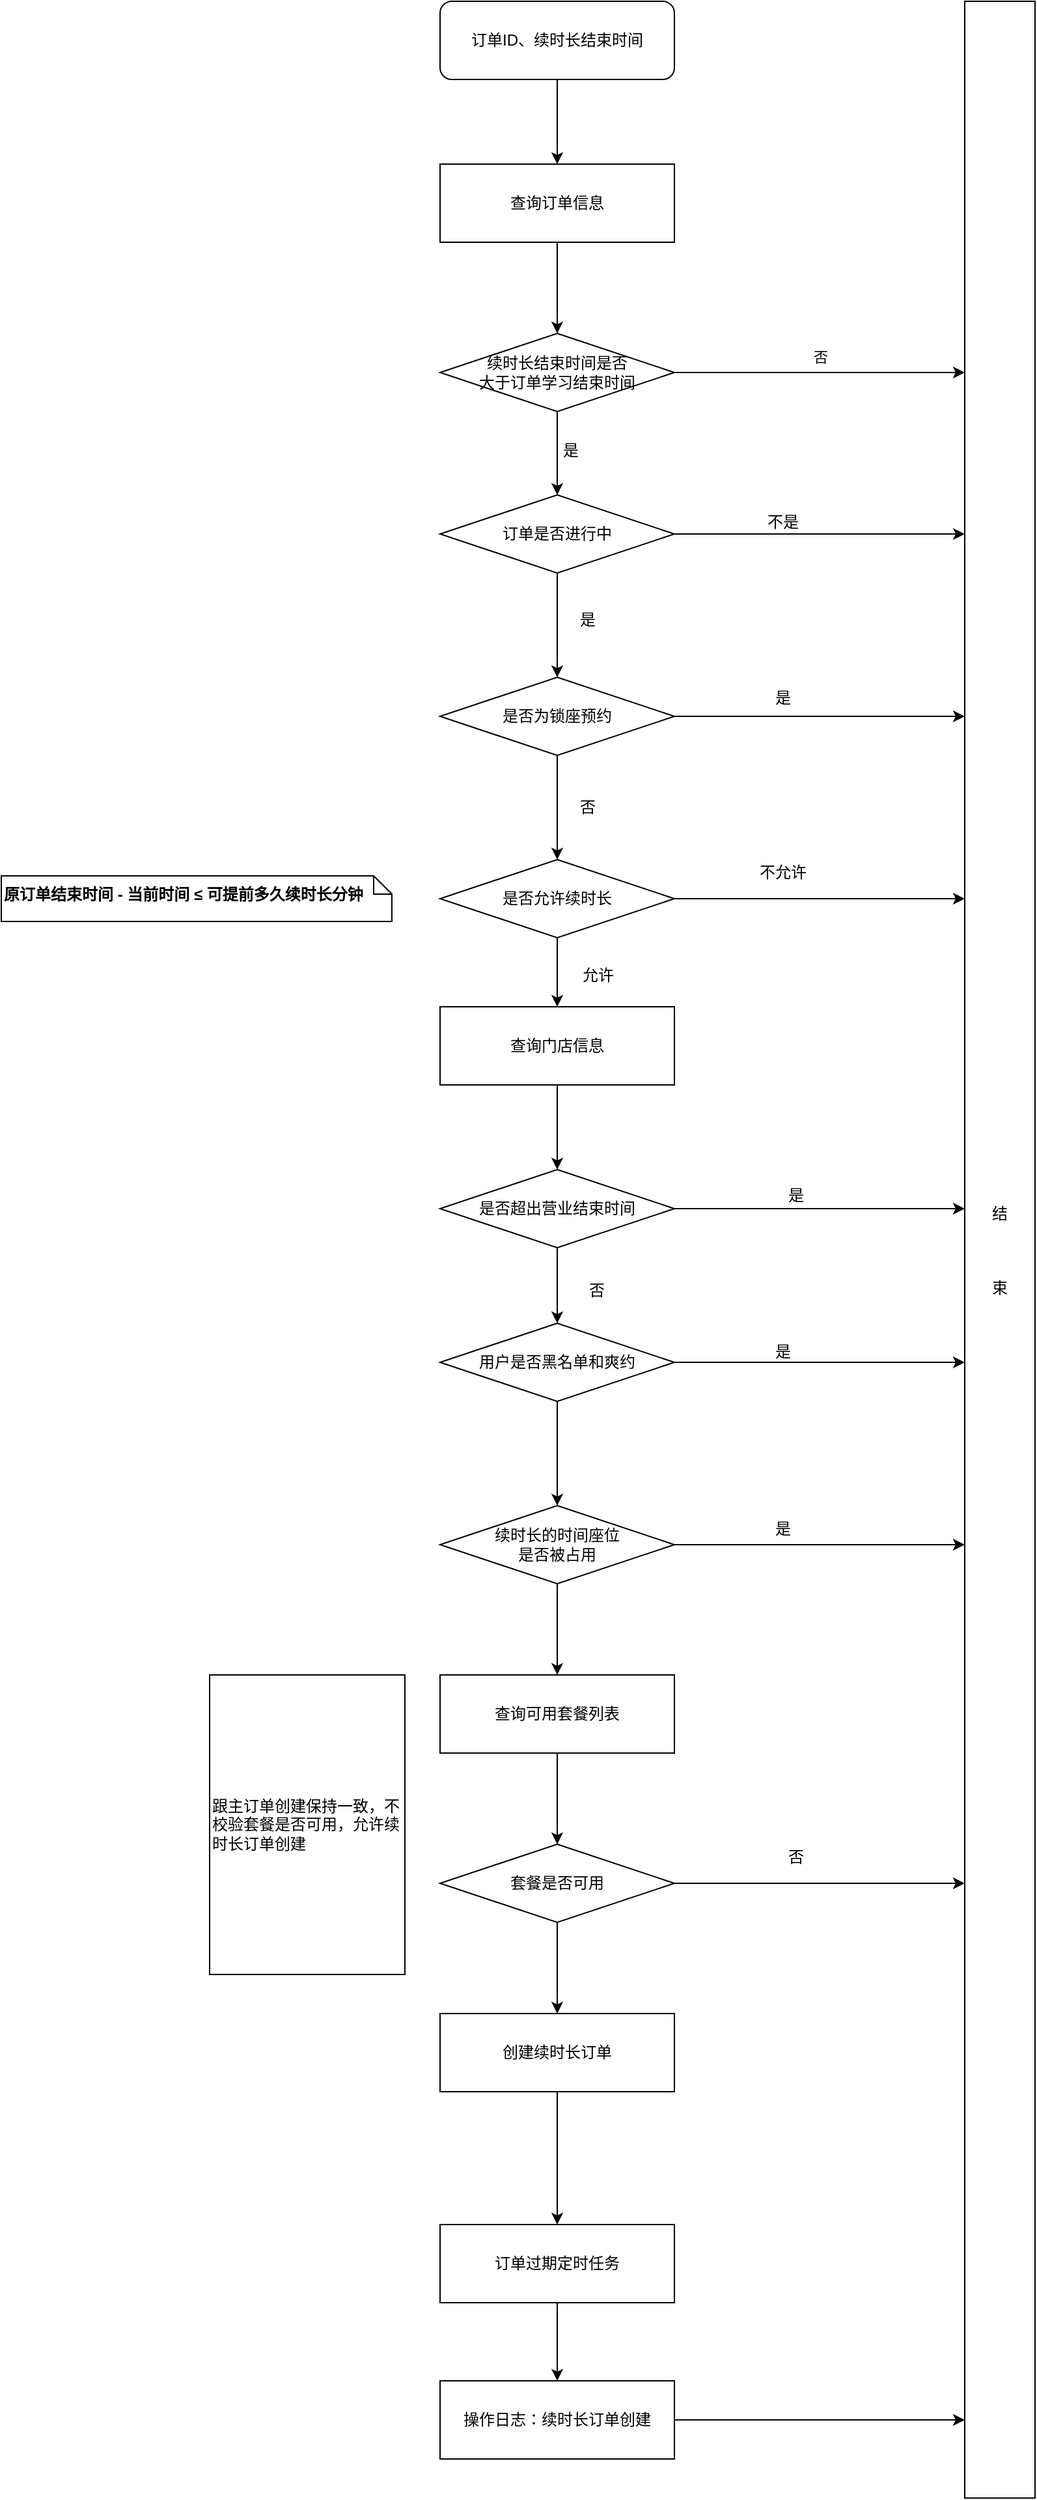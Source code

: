 <mxfile version="21.8.2" type="github">
  <diagram name="第 1 页" id="c5xBm23bdEgAW4D4otEW">
    <mxGraphModel dx="780" dy="2772" grid="1" gridSize="10" guides="1" tooltips="1" connect="1" arrows="1" fold="1" page="1" pageScale="1" pageWidth="827" pageHeight="1169" math="0" shadow="0">
      <root>
        <mxCell id="0" />
        <mxCell id="1" parent="0" />
        <mxCell id="jKxlC3RS6DoU-eSakAqV-1" style="edgeStyle=orthogonalEdgeStyle;rounded=0;orthogonalLoop=1;jettySize=auto;html=1;entryX=0.5;entryY=0;entryDx=0;entryDy=0;" parent="1" source="jKxlC3RS6DoU-eSakAqV-2" target="jKxlC3RS6DoU-eSakAqV-4" edge="1">
          <mxGeometry relative="1" as="geometry" />
        </mxCell>
        <mxCell id="jKxlC3RS6DoU-eSakAqV-2" value="订单ID、续时长结束时间" style="rounded=1;whiteSpace=wrap;html=1;" parent="1" diagramCategory="general" diagramName="RoundedRectangle" vertex="1">
          <mxGeometry x="337" y="-2307" width="180" height="60" as="geometry" />
        </mxCell>
        <mxCell id="jKxlC3RS6DoU-eSakAqV-3" style="edgeStyle=orthogonalEdgeStyle;rounded=0;orthogonalLoop=1;jettySize=auto;html=1;" parent="1" source="jKxlC3RS6DoU-eSakAqV-4" target="jKxlC3RS6DoU-eSakAqV-9" edge="1">
          <mxGeometry relative="1" as="geometry" />
        </mxCell>
        <mxCell id="jKxlC3RS6DoU-eSakAqV-4" value="查询订单信息" style="rounded=0;whiteSpace=wrap;html=1;" parent="1" diagramCategory="general" diagramName="Rectangle" vertex="1">
          <mxGeometry x="337" y="-2182" width="180" height="60" as="geometry" />
        </mxCell>
        <mxCell id="jKxlC3RS6DoU-eSakAqV-5" value="&lt;span style&gt;&lt;font style=&quot;font-size: 12px;&quot;&gt;原订单结束时间 - 当前时间 ≤ 可提前多久续时长分钟&lt;/font&gt;&lt;br /&gt;&lt;/span&gt;" style="shape=note;whiteSpace=wrap;html=1;size=14;verticalAlign=middle;align=left;spacingTop=-6;fontStyle=1" parent="1" diagramCategory="uml" diagramName="Note" vertex="1">
          <mxGeometry y="-1635.5" width="300" height="35" as="geometry" />
        </mxCell>
        <mxCell id="jKxlC3RS6DoU-eSakAqV-6" style="edgeStyle=orthogonalEdgeStyle;rounded=0;orthogonalLoop=1;jettySize=auto;html=1;" parent="1" source="jKxlC3RS6DoU-eSakAqV-9" target="jKxlC3RS6DoU-eSakAqV-29" edge="1">
          <mxGeometry relative="1" as="geometry">
            <Array as="points">
              <mxPoint x="640" y="-2022" />
              <mxPoint x="640" y="-2022" />
            </Array>
          </mxGeometry>
        </mxCell>
        <mxCell id="jKxlC3RS6DoU-eSakAqV-7" value="否" style="edgeLabel;html=1;align=center;verticalAlign=middle;resizable=0;points=[];" parent="jKxlC3RS6DoU-eSakAqV-6" connectable="0" vertex="1">
          <mxGeometry x="-0.034" y="2" relative="1" as="geometry">
            <mxPoint x="3.76" y="-10.03" as="offset" />
          </mxGeometry>
        </mxCell>
        <mxCell id="jKxlC3RS6DoU-eSakAqV-8" style="edgeStyle=orthogonalEdgeStyle;rounded=0;orthogonalLoop=1;jettySize=auto;html=1;entryX=0.5;entryY=0;entryDx=0;entryDy=0;" parent="1" source="jKxlC3RS6DoU-eSakAqV-9" target="jKxlC3RS6DoU-eSakAqV-21" edge="1">
          <mxGeometry relative="1" as="geometry" />
        </mxCell>
        <mxCell id="jKxlC3RS6DoU-eSakAqV-9" value="续时长结束时间是否&lt;br /&gt;大于订单学习结束时间" style="rhombus;whiteSpace=wrap;html=1;" parent="1" diagramCategory="general" diagramName="Diamond" vertex="1">
          <mxGeometry x="337" y="-2052" width="180" height="60" as="geometry" />
        </mxCell>
        <mxCell id="jKxlC3RS6DoU-eSakAqV-11" value="" style="edgeStyle=orthogonalEdgeStyle;rounded=0;orthogonalLoop=1;jettySize=auto;html=1;" parent="1" source="jKxlC3RS6DoU-eSakAqV-12" target="jKxlC3RS6DoU-eSakAqV-15" edge="1">
          <mxGeometry relative="1" as="geometry" />
        </mxCell>
        <mxCell id="jKxlC3RS6DoU-eSakAqV-55" style="edgeStyle=orthogonalEdgeStyle;rounded=0;orthogonalLoop=1;jettySize=auto;html=1;" parent="1" source="jKxlC3RS6DoU-eSakAqV-12" target="jKxlC3RS6DoU-eSakAqV-29" edge="1">
          <mxGeometry relative="1" as="geometry">
            <Array as="points">
              <mxPoint x="680" y="-1262" />
              <mxPoint x="680" y="-1262" />
            </Array>
          </mxGeometry>
        </mxCell>
        <mxCell id="jKxlC3RS6DoU-eSakAqV-12" value="用户是否黑名单和爽约" style="rhombus;whiteSpace=wrap;html=1;" parent="1" diagramCategory="general" diagramName="Diamond" vertex="1">
          <mxGeometry x="337" y="-1292" width="180" height="60" as="geometry" />
        </mxCell>
        <mxCell id="jKxlC3RS6DoU-eSakAqV-13" style="edgeStyle=orthogonalEdgeStyle;rounded=0;orthogonalLoop=1;jettySize=auto;html=1;" parent="1" source="jKxlC3RS6DoU-eSakAqV-15" target="jKxlC3RS6DoU-eSakAqV-29" edge="1">
          <mxGeometry relative="1" as="geometry">
            <Array as="points">
              <mxPoint x="790" y="-1122" />
              <mxPoint x="790" y="-1122" />
            </Array>
          </mxGeometry>
        </mxCell>
        <mxCell id="jKxlC3RS6DoU-eSakAqV-14" style="edgeStyle=orthogonalEdgeStyle;rounded=0;orthogonalLoop=1;jettySize=auto;html=1;" parent="1" source="jKxlC3RS6DoU-eSakAqV-15" target="jKxlC3RS6DoU-eSakAqV-43" edge="1">
          <mxGeometry relative="1" as="geometry" />
        </mxCell>
        <mxCell id="jKxlC3RS6DoU-eSakAqV-15" value="续时长的时间座位&lt;br /&gt;是否被占用" style="rhombus;whiteSpace=wrap;html=1;" parent="1" diagramCategory="general" diagramName="Diamond" vertex="1">
          <mxGeometry x="337" y="-1152" width="180" height="60" as="geometry" />
        </mxCell>
        <mxCell id="jKxlC3RS6DoU-eSakAqV-16" value="是" style="text;html=1;align=center;verticalAlign=middle;resizable=0;points=[];autosize=1;" parent="1" vertex="1">
          <mxGeometry x="417" y="-1908" width="40" height="20" as="geometry" />
        </mxCell>
        <mxCell id="jKxlC3RS6DoU-eSakAqV-17" style="edgeStyle=orthogonalEdgeStyle;rounded=0;orthogonalLoop=1;jettySize=auto;html=1;" parent="1" source="jKxlC3RS6DoU-eSakAqV-18" target="jKxlC3RS6DoU-eSakAqV-34" edge="1">
          <mxGeometry relative="1" as="geometry" />
        </mxCell>
        <mxCell id="jKxlC3RS6DoU-eSakAqV-18" value="&lt;div style&gt;&lt;span style=&quot;background-color: initial;&quot;&gt;查询门店信息&lt;/span&gt;&lt;/div&gt;" style="rounded=0;whiteSpace=wrap;html=1;align=center;" parent="1" diagramCategory="general" diagramName="Rectangle" vertex="1">
          <mxGeometry x="337" y="-1535" width="180" height="60" as="geometry" />
        </mxCell>
        <mxCell id="jKxlC3RS6DoU-eSakAqV-20" value="" style="edgeStyle=orthogonalEdgeStyle;rounded=0;orthogonalLoop=1;jettySize=auto;html=1;" parent="1" source="jKxlC3RS6DoU-eSakAqV-21" target="jKxlC3RS6DoU-eSakAqV-24" edge="1">
          <mxGeometry relative="1" as="geometry" />
        </mxCell>
        <mxCell id="jKxlC3RS6DoU-eSakAqV-51" style="edgeStyle=orthogonalEdgeStyle;rounded=0;orthogonalLoop=1;jettySize=auto;html=1;" parent="1" source="jKxlC3RS6DoU-eSakAqV-21" target="jKxlC3RS6DoU-eSakAqV-29" edge="1">
          <mxGeometry relative="1" as="geometry">
            <Array as="points">
              <mxPoint x="680" y="-1898" />
              <mxPoint x="680" y="-1898" />
            </Array>
          </mxGeometry>
        </mxCell>
        <mxCell id="jKxlC3RS6DoU-eSakAqV-21" value="订单是否进行中" style="rhombus;whiteSpace=wrap;html=1;" parent="1" diagramCategory="general" diagramName="Diamond" vertex="1">
          <mxGeometry x="337" y="-1928" width="180" height="60" as="geometry" />
        </mxCell>
        <mxCell id="jKxlC3RS6DoU-eSakAqV-23" value="" style="edgeStyle=orthogonalEdgeStyle;rounded=0;orthogonalLoop=1;jettySize=auto;html=1;" parent="1" source="jKxlC3RS6DoU-eSakAqV-24" target="jKxlC3RS6DoU-eSakAqV-27" edge="1">
          <mxGeometry relative="1" as="geometry" />
        </mxCell>
        <mxCell id="jKxlC3RS6DoU-eSakAqV-52" style="edgeStyle=orthogonalEdgeStyle;rounded=0;orthogonalLoop=1;jettySize=auto;html=1;" parent="1" source="jKxlC3RS6DoU-eSakAqV-24" target="jKxlC3RS6DoU-eSakAqV-29" edge="1">
          <mxGeometry relative="1" as="geometry">
            <Array as="points">
              <mxPoint x="710" y="-1758" />
              <mxPoint x="710" y="-1758" />
            </Array>
          </mxGeometry>
        </mxCell>
        <mxCell id="jKxlC3RS6DoU-eSakAqV-24" value="是否为锁座预约" style="rhombus;whiteSpace=wrap;html=1;" parent="1" diagramCategory="general" diagramName="Diamond" vertex="1">
          <mxGeometry x="337" y="-1788" width="180" height="60" as="geometry" />
        </mxCell>
        <mxCell id="jKxlC3RS6DoU-eSakAqV-26" style="edgeStyle=orthogonalEdgeStyle;rounded=0;orthogonalLoop=1;jettySize=auto;html=1;" parent="1" source="jKxlC3RS6DoU-eSakAqV-27" target="jKxlC3RS6DoU-eSakAqV-18" edge="1">
          <mxGeometry relative="1" as="geometry" />
        </mxCell>
        <mxCell id="jKxlC3RS6DoU-eSakAqV-53" style="edgeStyle=orthogonalEdgeStyle;rounded=0;orthogonalLoop=1;jettySize=auto;html=1;" parent="1" source="jKxlC3RS6DoU-eSakAqV-27" target="jKxlC3RS6DoU-eSakAqV-29" edge="1">
          <mxGeometry relative="1" as="geometry">
            <Array as="points">
              <mxPoint x="690" y="-1618" />
              <mxPoint x="690" y="-1618" />
            </Array>
          </mxGeometry>
        </mxCell>
        <mxCell id="jKxlC3RS6DoU-eSakAqV-27" value="是否允许续时长" style="rhombus;whiteSpace=wrap;html=1;" parent="1" diagramCategory="general" diagramName="Diamond" vertex="1">
          <mxGeometry x="337" y="-1648" width="180" height="60" as="geometry" />
        </mxCell>
        <mxCell id="jKxlC3RS6DoU-eSakAqV-28" value="是" style="text;html=1;align=center;verticalAlign=middle;resizable=0;points=[];autosize=1;" parent="1" vertex="1">
          <mxGeometry x="417" y="-1972" width="40" height="20" as="geometry" />
        </mxCell>
        <mxCell id="jKxlC3RS6DoU-eSakAqV-29" value="结&lt;br /&gt;&lt;br /&gt;&lt;br /&gt;&lt;br /&gt;束" style="rounded=0;whiteSpace=wrap;html=1;" parent="1" diagramCategory="general" diagramName="Rectangle" vertex="1">
          <mxGeometry x="740" y="-2307" width="54" height="1917" as="geometry" />
        </mxCell>
        <mxCell id="jKxlC3RS6DoU-eSakAqV-30" value="不是" style="text;html=1;align=center;verticalAlign=middle;resizable=0;points=[];autosize=1;" parent="1" vertex="1">
          <mxGeometry x="580" y="-1917" width="40" height="20" as="geometry" />
        </mxCell>
        <mxCell id="jKxlC3RS6DoU-eSakAqV-31" value="是" style="text;html=1;align=center;verticalAlign=middle;resizable=0;points=[];autosize=1;" parent="1" vertex="1">
          <mxGeometry x="580" y="-1782" width="40" height="20" as="geometry" />
        </mxCell>
        <mxCell id="jKxlC3RS6DoU-eSakAqV-33" style="edgeStyle=orthogonalEdgeStyle;rounded=0;orthogonalLoop=1;jettySize=auto;html=1;" parent="1" source="jKxlC3RS6DoU-eSakAqV-34" target="jKxlC3RS6DoU-eSakAqV-12" edge="1">
          <mxGeometry relative="1" as="geometry" />
        </mxCell>
        <mxCell id="jKxlC3RS6DoU-eSakAqV-56" style="edgeStyle=orthogonalEdgeStyle;rounded=0;orthogonalLoop=1;jettySize=auto;html=1;" parent="1" source="jKxlC3RS6DoU-eSakAqV-34" target="jKxlC3RS6DoU-eSakAqV-29" edge="1">
          <mxGeometry relative="1" as="geometry">
            <Array as="points">
              <mxPoint x="680" y="-1380" />
              <mxPoint x="680" y="-1380" />
            </Array>
          </mxGeometry>
        </mxCell>
        <mxCell id="jKxlC3RS6DoU-eSakAqV-34" value="是否超出营业结束时间" style="rhombus;whiteSpace=wrap;html=1;" parent="1" diagramCategory="general" diagramName="Diamond" vertex="1">
          <mxGeometry x="337" y="-1410" width="180" height="60" as="geometry" />
        </mxCell>
        <mxCell id="jKxlC3RS6DoU-eSakAqV-35" value="是" style="text;html=1;align=center;verticalAlign=middle;resizable=0;points=[];autosize=1;" parent="1" vertex="1">
          <mxGeometry x="590" y="-1400" width="40" height="20" as="geometry" />
        </mxCell>
        <mxCell id="jKxlC3RS6DoU-eSakAqV-36" value="否" style="text;html=1;align=center;verticalAlign=middle;resizable=0;points=[];autosize=1;" parent="1" vertex="1">
          <mxGeometry x="430" y="-1698.5" width="40" height="20" as="geometry" />
        </mxCell>
        <mxCell id="jKxlC3RS6DoU-eSakAqV-37" value="是" style="text;html=1;align=center;verticalAlign=middle;resizable=0;points=[];autosize=1;" parent="1" vertex="1">
          <mxGeometry x="430" y="-1842" width="40" height="20" as="geometry" />
        </mxCell>
        <mxCell id="jKxlC3RS6DoU-eSakAqV-38" value="不允许" style="text;html=1;align=center;verticalAlign=middle;resizable=0;points=[];autosize=1;" parent="1" vertex="1">
          <mxGeometry x="580" y="-1648" width="40" height="20" as="geometry" />
        </mxCell>
        <mxCell id="jKxlC3RS6DoU-eSakAqV-39" value="允许" style="text;html=1;align=center;verticalAlign=middle;resizable=0;points=[];autosize=1;" parent="1" vertex="1">
          <mxGeometry x="438" y="-1569" width="40" height="20" as="geometry" />
        </mxCell>
        <mxCell id="jKxlC3RS6DoU-eSakAqV-40" value="否" style="text;html=1;align=center;verticalAlign=middle;resizable=0;points=[];autosize=1;" parent="1" vertex="1">
          <mxGeometry x="437" y="-1327" width="40" height="20" as="geometry" />
        </mxCell>
        <mxCell id="jKxlC3RS6DoU-eSakAqV-41" value="是" style="text;html=1;align=center;verticalAlign=middle;resizable=0;points=[];autosize=1;" parent="1" vertex="1">
          <mxGeometry x="580" y="-1280" width="40" height="20" as="geometry" />
        </mxCell>
        <mxCell id="jKxlC3RS6DoU-eSakAqV-42" style="edgeStyle=orthogonalEdgeStyle;rounded=0;orthogonalLoop=1;jettySize=auto;html=1;" parent="1" source="jKxlC3RS6DoU-eSakAqV-43" target="jKxlC3RS6DoU-eSakAqV-47" edge="1">
          <mxGeometry relative="1" as="geometry" />
        </mxCell>
        <mxCell id="jKxlC3RS6DoU-eSakAqV-43" value="&lt;div style&gt;&lt;span style=&quot;background-color: initial;&quot;&gt;查询可用套餐列表&lt;/span&gt;&lt;/div&gt;" style="rounded=0;whiteSpace=wrap;html=1;align=center;" parent="1" diagramCategory="general" diagramName="Rectangle" vertex="1">
          <mxGeometry x="337" y="-1022" width="180" height="60" as="geometry" />
        </mxCell>
        <mxCell id="jKxlC3RS6DoU-eSakAqV-44" value="是" style="text;html=1;align=center;verticalAlign=middle;resizable=0;points=[];autosize=1;" parent="1" vertex="1">
          <mxGeometry x="580" y="-1144.5" width="40" height="20" as="geometry" />
        </mxCell>
        <mxCell id="jKxlC3RS6DoU-eSakAqV-46" style="edgeStyle=orthogonalEdgeStyle;rounded=0;orthogonalLoop=1;jettySize=auto;html=1;" parent="1" source="jKxlC3RS6DoU-eSakAqV-47" target="jKxlC3RS6DoU-eSakAqV-49" edge="1">
          <mxGeometry relative="1" as="geometry" />
        </mxCell>
        <mxCell id="jKxlC3RS6DoU-eSakAqV-54" style="edgeStyle=orthogonalEdgeStyle;rounded=0;orthogonalLoop=1;jettySize=auto;html=1;" parent="1" source="jKxlC3RS6DoU-eSakAqV-47" target="jKxlC3RS6DoU-eSakAqV-29" edge="1">
          <mxGeometry relative="1" as="geometry">
            <Array as="points">
              <mxPoint x="690" y="-862" />
              <mxPoint x="690" y="-862" />
            </Array>
          </mxGeometry>
        </mxCell>
        <mxCell id="jKxlC3RS6DoU-eSakAqV-47" value="套餐是否可用" style="rhombus;whiteSpace=wrap;html=1;" parent="1" diagramCategory="general" diagramName="Diamond" vertex="1">
          <mxGeometry x="337" y="-892" width="180" height="60" as="geometry" />
        </mxCell>
        <mxCell id="jKxlC3RS6DoU-eSakAqV-48" value="否" style="text;html=1;align=center;verticalAlign=middle;resizable=0;points=[];autosize=1;" parent="1" vertex="1">
          <mxGeometry x="590" y="-892" width="40" height="20" as="geometry" />
        </mxCell>
        <mxCell id="IgDK2Nk9Q8-9xdo9k46y-2" style="edgeStyle=orthogonalEdgeStyle;rounded=0;orthogonalLoop=1;jettySize=auto;html=1;" edge="1" parent="1" source="jKxlC3RS6DoU-eSakAqV-49" target="IgDK2Nk9Q8-9xdo9k46y-1">
          <mxGeometry relative="1" as="geometry" />
        </mxCell>
        <mxCell id="jKxlC3RS6DoU-eSakAqV-49" value="&lt;div style&gt;&lt;span style=&quot;background-color: initial;&quot;&gt;创建续时长订单&lt;/span&gt;&lt;/div&gt;" style="rounded=0;whiteSpace=wrap;html=1;align=center;" parent="1" diagramCategory="general" diagramName="Rectangle" vertex="1">
          <mxGeometry x="337" y="-762" width="180" height="60" as="geometry" />
        </mxCell>
        <mxCell id="jKxlC3RS6DoU-eSakAqV-50" value="跟主订单创建保持一致，不校验套餐是否可用，允许续时长订单创建" style="rounded=0;whiteSpace=wrap;html=1;align=left;" parent="1" vertex="1" diagramName="Rectangle" diagramCategory="general">
          <mxGeometry x="160" y="-1022" width="150" height="230" as="geometry" />
        </mxCell>
        <mxCell id="IgDK2Nk9Q8-9xdo9k46y-3" style="edgeStyle=orthogonalEdgeStyle;rounded=0;orthogonalLoop=1;jettySize=auto;html=1;exitX=1;exitY=0.5;exitDx=0;exitDy=0;" edge="1" parent="1" source="IgDK2Nk9Q8-9xdo9k46y-4" target="jKxlC3RS6DoU-eSakAqV-29">
          <mxGeometry relative="1" as="geometry">
            <Array as="points">
              <mxPoint x="670" y="-450" />
              <mxPoint x="670" y="-450" />
            </Array>
          </mxGeometry>
        </mxCell>
        <mxCell id="IgDK2Nk9Q8-9xdo9k46y-5" style="edgeStyle=orthogonalEdgeStyle;rounded=0;orthogonalLoop=1;jettySize=auto;html=1;entryX=0.5;entryY=0;entryDx=0;entryDy=0;" edge="1" parent="1" source="IgDK2Nk9Q8-9xdo9k46y-1" target="IgDK2Nk9Q8-9xdo9k46y-4">
          <mxGeometry relative="1" as="geometry" />
        </mxCell>
        <mxCell id="IgDK2Nk9Q8-9xdo9k46y-1" value="&lt;div style&gt;&lt;span style=&quot;background-color: initial;&quot;&gt;订单过期定时任务&lt;/span&gt;&lt;/div&gt;" style="rounded=0;whiteSpace=wrap;html=1;align=center;" diagramCategory="general" diagramName="Rectangle" vertex="1" parent="1">
          <mxGeometry x="337" y="-600" width="180" height="60" as="geometry" />
        </mxCell>
        <mxCell id="IgDK2Nk9Q8-9xdo9k46y-4" value="&lt;div style&gt;操作日志：续时长订单创建&lt;/div&gt;" style="rounded=0;whiteSpace=wrap;html=1;align=center;" diagramCategory="general" diagramName="Rectangle" vertex="1" parent="1">
          <mxGeometry x="337" y="-480" width="180" height="60" as="geometry" />
        </mxCell>
      </root>
    </mxGraphModel>
  </diagram>
</mxfile>
